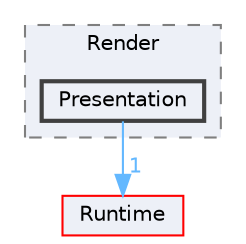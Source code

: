 digraph "Presentation"
{
 // INTERACTIVE_SVG=YES
 // LATEX_PDF_SIZE
  bgcolor="transparent";
  edge [fontname=Helvetica,fontsize=10,labelfontname=Helvetica,labelfontsize=10];
  node [fontname=Helvetica,fontsize=10,shape=box,height=0.2,width=0.4];
  compound=true
  subgraph clusterdir_3c76e460deb5db6d4158c4915fd9f8bd {
    graph [ bgcolor="#edf0f7", pencolor="grey50", label="Render", fontname=Helvetica,fontsize=10 style="filled,dashed", URL="dir_3c76e460deb5db6d4158c4915fd9f8bd.html",tooltip=""]
  dir_dc213a19efa03ec997d42dca012f6fad [label="Presentation", fillcolor="#edf0f7", color="grey25", style="filled,bold", URL="dir_dc213a19efa03ec997d42dca012f6fad.html",tooltip=""];
  }
  dir_7536b172fbd480bfd146a1b1acd6856b [label="Runtime", fillcolor="#edf0f7", color="red", style="filled", URL="dir_7536b172fbd480bfd146a1b1acd6856b.html",tooltip=""];
  dir_dc213a19efa03ec997d42dca012f6fad->dir_7536b172fbd480bfd146a1b1acd6856b [headlabel="1", labeldistance=1.5 headhref="dir_000767_000984.html" href="dir_000767_000984.html" color="steelblue1" fontcolor="steelblue1"];
}
